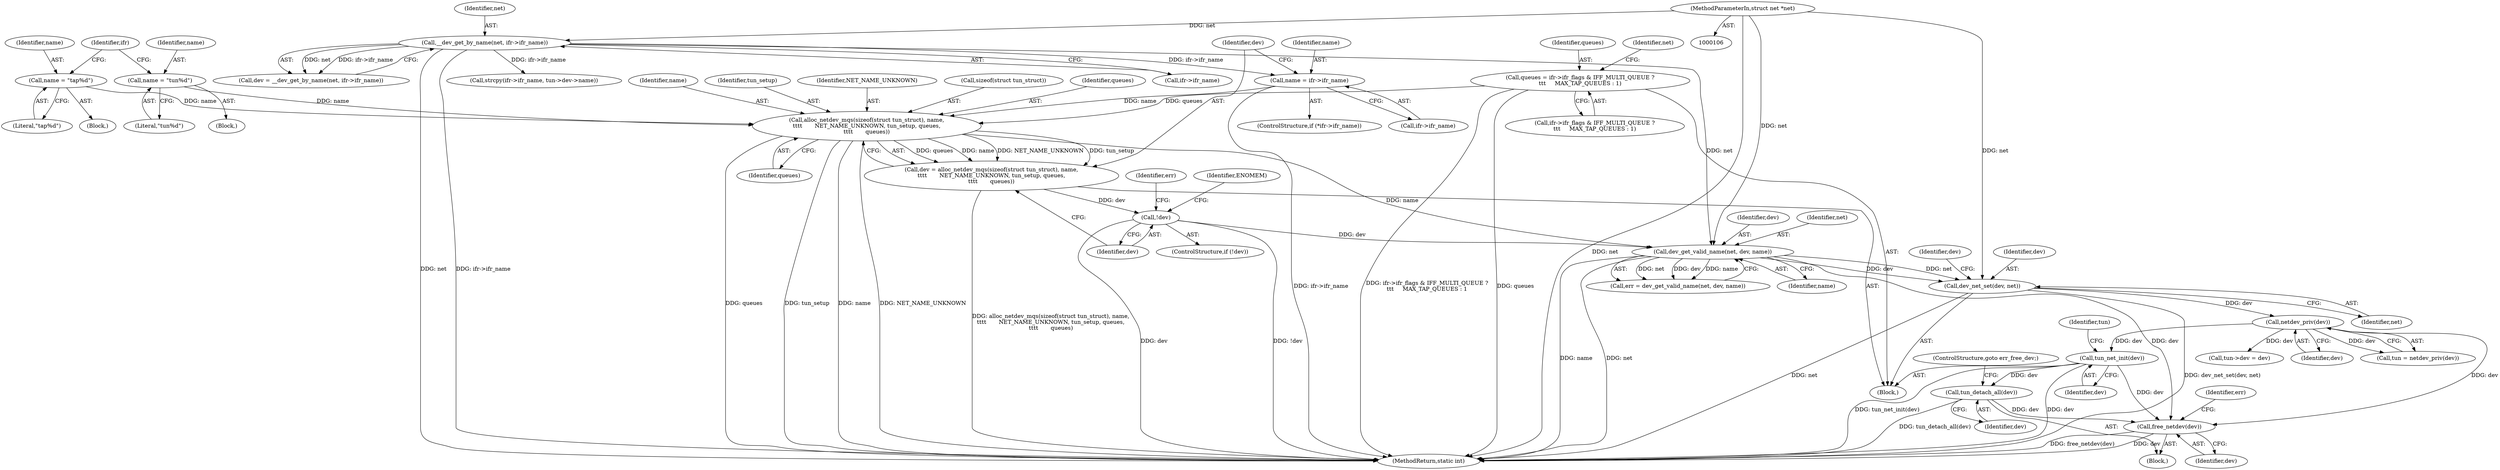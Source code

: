 digraph "0_linux_0ad646c81b2182f7fa67ec0c8c825e0ee165696d@API" {
"1000590" [label="(Call,free_netdev(dev))"];
"1000574" [label="(Call,tun_detach_all(dev))"];
"1000465" [label="(Call,tun_net_init(dev))"];
"1000386" [label="(Call,netdev_priv(dev))"];
"1000360" [label="(Call,dev_net_set(dev, net))"];
"1000353" [label="(Call,dev_get_valid_name(net, dev, name))"];
"1000129" [label="(Call,__dev_get_by_name(net, ifr->ifr_name))"];
"1000107" [label="(MethodParameterIn,struct net *net)"];
"1000346" [label="(Call,!dev)"];
"1000335" [label="(Call,dev = alloc_netdev_mqs(sizeof(struct tun_struct), name,\n\t\t\t\t       NET_NAME_UNKNOWN, tun_setup, queues,\n\t\t\t\t       queues))"];
"1000337" [label="(Call,alloc_netdev_mqs(sizeof(struct tun_struct), name,\n\t\t\t\t       NET_NAME_UNKNOWN, tun_setup, queues,\n\t\t\t\t       queues))"];
"1000330" [label="(Call,name = ifr->ifr_name)"];
"1000318" [label="(Call,name = \"tap%d\")"];
"1000304" [label="(Call,name = \"tun%d\")"];
"1000265" [label="(Call,queues = ifr->ifr_flags & IFF_MULTI_QUEUE ?\n\t\t\t     MAX_TAP_QUEUES : 1)"];
"1000279" [label="(Identifier,net)"];
"1000325" [label="(ControlStructure,if (*ifr->ifr_name))"];
"1000387" [label="(Identifier,dev)"];
"1000388" [label="(Call,tun->dev = dev)"];
"1000562" [label="(Call,strcpy(ifr->ifr_name, tun->dev->name))"];
"1000355" [label="(Identifier,dev)"];
"1000330" [label="(Call,name = ifr->ifr_name)"];
"1000319" [label="(Identifier,name)"];
"1000345" [label="(ControlStructure,if (!dev))"];
"1000258" [label="(Block,)"];
"1000267" [label="(Call,ifr->ifr_flags & IFF_MULTI_QUEUE ?\n\t\t\t     MAX_TAP_QUEUES : 1)"];
"1000362" [label="(Identifier,net)"];
"1000593" [label="(Identifier,err)"];
"1000314" [label="(Block,)"];
"1000335" [label="(Call,dev = alloc_netdev_mqs(sizeof(struct tun_struct), name,\n\t\t\t\t       NET_NAME_UNKNOWN, tun_setup, queues,\n\t\t\t\t       queues))"];
"1000576" [label="(ControlStructure,goto err_free_dev;)"];
"1000130" [label="(Identifier,net)"];
"1000360" [label="(Call,dev_net_set(dev, net))"];
"1000386" [label="(Call,netdev_priv(dev))"];
"1000331" [label="(Identifier,name)"];
"1000332" [label="(Call,ifr->ifr_name)"];
"1000110" [label="(Block,)"];
"1000466" [label="(Identifier,dev)"];
"1000340" [label="(Identifier,name)"];
"1000305" [label="(Identifier,name)"];
"1000574" [label="(Call,tun_detach_all(dev))"];
"1000353" [label="(Call,dev_get_valid_name(net, dev, name))"];
"1000468" [label="(Identifier,tun)"];
"1000337" [label="(Call,alloc_netdev_mqs(sizeof(struct tun_struct), name,\n\t\t\t\t       NET_NAME_UNKNOWN, tun_setup, queues,\n\t\t\t\t       queues))"];
"1000465" [label="(Call,tun_net_init(dev))"];
"1000575" [label="(Identifier,dev)"];
"1000591" [label="(Identifier,dev)"];
"1000354" [label="(Identifier,net)"];
"1000346" [label="(Call,!dev)"];
"1000342" [label="(Identifier,tun_setup)"];
"1000320" [label="(Literal,\"tap%d\")"];
"1000129" [label="(Call,__dev_get_by_name(net, ifr->ifr_name))"];
"1000300" [label="(Block,)"];
"1000341" [label="(Identifier,NET_NAME_UNKNOWN)"];
"1000266" [label="(Identifier,queues)"];
"1000131" [label="(Call,ifr->ifr_name)"];
"1000107" [label="(MethodParameterIn,struct net *net)"];
"1000344" [label="(Identifier,queues)"];
"1000127" [label="(Call,dev = __dev_get_by_name(net, ifr->ifr_name))"];
"1000265" [label="(Call,queues = ifr->ifr_flags & IFF_MULTI_QUEUE ?\n\t\t\t     MAX_TAP_QUEUES : 1)"];
"1000304" [label="(Call,name = \"tun%d\")"];
"1000347" [label="(Identifier,dev)"];
"1000350" [label="(Identifier,ENOMEM)"];
"1000338" [label="(Call,sizeof(struct tun_struct))"];
"1000365" [label="(Identifier,dev)"];
"1000306" [label="(Literal,\"tun%d\")"];
"1000343" [label="(Identifier,queues)"];
"1000361" [label="(Identifier,dev)"];
"1000356" [label="(Identifier,name)"];
"1000336" [label="(Identifier,dev)"];
"1000328" [label="(Identifier,ifr)"];
"1000352" [label="(Identifier,err)"];
"1000384" [label="(Call,tun = netdev_priv(dev))"];
"1000351" [label="(Call,err = dev_get_valid_name(net, dev, name))"];
"1000590" [label="(Call,free_netdev(dev))"];
"1000318" [label="(Call,name = \"tap%d\")"];
"1000594" [label="(MethodReturn,static int)"];
"1000590" -> "1000110"  [label="AST: "];
"1000590" -> "1000591"  [label="CFG: "];
"1000591" -> "1000590"  [label="AST: "];
"1000593" -> "1000590"  [label="CFG: "];
"1000590" -> "1000594"  [label="DDG: free_netdev(dev)"];
"1000590" -> "1000594"  [label="DDG: dev"];
"1000574" -> "1000590"  [label="DDG: dev"];
"1000353" -> "1000590"  [label="DDG: dev"];
"1000465" -> "1000590"  [label="DDG: dev"];
"1000386" -> "1000590"  [label="DDG: dev"];
"1000574" -> "1000110"  [label="AST: "];
"1000574" -> "1000575"  [label="CFG: "];
"1000575" -> "1000574"  [label="AST: "];
"1000576" -> "1000574"  [label="CFG: "];
"1000574" -> "1000594"  [label="DDG: tun_detach_all(dev)"];
"1000465" -> "1000574"  [label="DDG: dev"];
"1000465" -> "1000258"  [label="AST: "];
"1000465" -> "1000466"  [label="CFG: "];
"1000466" -> "1000465"  [label="AST: "];
"1000468" -> "1000465"  [label="CFG: "];
"1000465" -> "1000594"  [label="DDG: tun_net_init(dev)"];
"1000465" -> "1000594"  [label="DDG: dev"];
"1000386" -> "1000465"  [label="DDG: dev"];
"1000386" -> "1000384"  [label="AST: "];
"1000386" -> "1000387"  [label="CFG: "];
"1000387" -> "1000386"  [label="AST: "];
"1000384" -> "1000386"  [label="CFG: "];
"1000386" -> "1000384"  [label="DDG: dev"];
"1000360" -> "1000386"  [label="DDG: dev"];
"1000386" -> "1000388"  [label="DDG: dev"];
"1000360" -> "1000258"  [label="AST: "];
"1000360" -> "1000362"  [label="CFG: "];
"1000361" -> "1000360"  [label="AST: "];
"1000362" -> "1000360"  [label="AST: "];
"1000365" -> "1000360"  [label="CFG: "];
"1000360" -> "1000594"  [label="DDG: dev_net_set(dev, net)"];
"1000360" -> "1000594"  [label="DDG: net"];
"1000353" -> "1000360"  [label="DDG: dev"];
"1000353" -> "1000360"  [label="DDG: net"];
"1000107" -> "1000360"  [label="DDG: net"];
"1000353" -> "1000351"  [label="AST: "];
"1000353" -> "1000356"  [label="CFG: "];
"1000354" -> "1000353"  [label="AST: "];
"1000355" -> "1000353"  [label="AST: "];
"1000356" -> "1000353"  [label="AST: "];
"1000351" -> "1000353"  [label="CFG: "];
"1000353" -> "1000594"  [label="DDG: name"];
"1000353" -> "1000594"  [label="DDG: net"];
"1000353" -> "1000351"  [label="DDG: net"];
"1000353" -> "1000351"  [label="DDG: dev"];
"1000353" -> "1000351"  [label="DDG: name"];
"1000129" -> "1000353"  [label="DDG: net"];
"1000107" -> "1000353"  [label="DDG: net"];
"1000346" -> "1000353"  [label="DDG: dev"];
"1000337" -> "1000353"  [label="DDG: name"];
"1000129" -> "1000127"  [label="AST: "];
"1000129" -> "1000131"  [label="CFG: "];
"1000130" -> "1000129"  [label="AST: "];
"1000131" -> "1000129"  [label="AST: "];
"1000127" -> "1000129"  [label="CFG: "];
"1000129" -> "1000594"  [label="DDG: net"];
"1000129" -> "1000594"  [label="DDG: ifr->ifr_name"];
"1000129" -> "1000127"  [label="DDG: net"];
"1000129" -> "1000127"  [label="DDG: ifr->ifr_name"];
"1000107" -> "1000129"  [label="DDG: net"];
"1000129" -> "1000330"  [label="DDG: ifr->ifr_name"];
"1000129" -> "1000562"  [label="DDG: ifr->ifr_name"];
"1000107" -> "1000106"  [label="AST: "];
"1000107" -> "1000594"  [label="DDG: net"];
"1000346" -> "1000345"  [label="AST: "];
"1000346" -> "1000347"  [label="CFG: "];
"1000347" -> "1000346"  [label="AST: "];
"1000350" -> "1000346"  [label="CFG: "];
"1000352" -> "1000346"  [label="CFG: "];
"1000346" -> "1000594"  [label="DDG: dev"];
"1000346" -> "1000594"  [label="DDG: !dev"];
"1000335" -> "1000346"  [label="DDG: dev"];
"1000335" -> "1000258"  [label="AST: "];
"1000335" -> "1000337"  [label="CFG: "];
"1000336" -> "1000335"  [label="AST: "];
"1000337" -> "1000335"  [label="AST: "];
"1000347" -> "1000335"  [label="CFG: "];
"1000335" -> "1000594"  [label="DDG: alloc_netdev_mqs(sizeof(struct tun_struct), name,\n\t\t\t\t       NET_NAME_UNKNOWN, tun_setup, queues,\n\t\t\t\t       queues)"];
"1000337" -> "1000335"  [label="DDG: queues"];
"1000337" -> "1000335"  [label="DDG: name"];
"1000337" -> "1000335"  [label="DDG: NET_NAME_UNKNOWN"];
"1000337" -> "1000335"  [label="DDG: tun_setup"];
"1000337" -> "1000344"  [label="CFG: "];
"1000338" -> "1000337"  [label="AST: "];
"1000340" -> "1000337"  [label="AST: "];
"1000341" -> "1000337"  [label="AST: "];
"1000342" -> "1000337"  [label="AST: "];
"1000343" -> "1000337"  [label="AST: "];
"1000344" -> "1000337"  [label="AST: "];
"1000337" -> "1000594"  [label="DDG: queues"];
"1000337" -> "1000594"  [label="DDG: tun_setup"];
"1000337" -> "1000594"  [label="DDG: name"];
"1000337" -> "1000594"  [label="DDG: NET_NAME_UNKNOWN"];
"1000330" -> "1000337"  [label="DDG: name"];
"1000318" -> "1000337"  [label="DDG: name"];
"1000304" -> "1000337"  [label="DDG: name"];
"1000265" -> "1000337"  [label="DDG: queues"];
"1000330" -> "1000325"  [label="AST: "];
"1000330" -> "1000332"  [label="CFG: "];
"1000331" -> "1000330"  [label="AST: "];
"1000332" -> "1000330"  [label="AST: "];
"1000336" -> "1000330"  [label="CFG: "];
"1000330" -> "1000594"  [label="DDG: ifr->ifr_name"];
"1000318" -> "1000314"  [label="AST: "];
"1000318" -> "1000320"  [label="CFG: "];
"1000319" -> "1000318"  [label="AST: "];
"1000320" -> "1000318"  [label="AST: "];
"1000328" -> "1000318"  [label="CFG: "];
"1000304" -> "1000300"  [label="AST: "];
"1000304" -> "1000306"  [label="CFG: "];
"1000305" -> "1000304"  [label="AST: "];
"1000306" -> "1000304"  [label="AST: "];
"1000328" -> "1000304"  [label="CFG: "];
"1000265" -> "1000258"  [label="AST: "];
"1000265" -> "1000267"  [label="CFG: "];
"1000266" -> "1000265"  [label="AST: "];
"1000267" -> "1000265"  [label="AST: "];
"1000279" -> "1000265"  [label="CFG: "];
"1000265" -> "1000594"  [label="DDG: ifr->ifr_flags & IFF_MULTI_QUEUE ?\n\t\t\t     MAX_TAP_QUEUES : 1"];
"1000265" -> "1000594"  [label="DDG: queues"];
}
